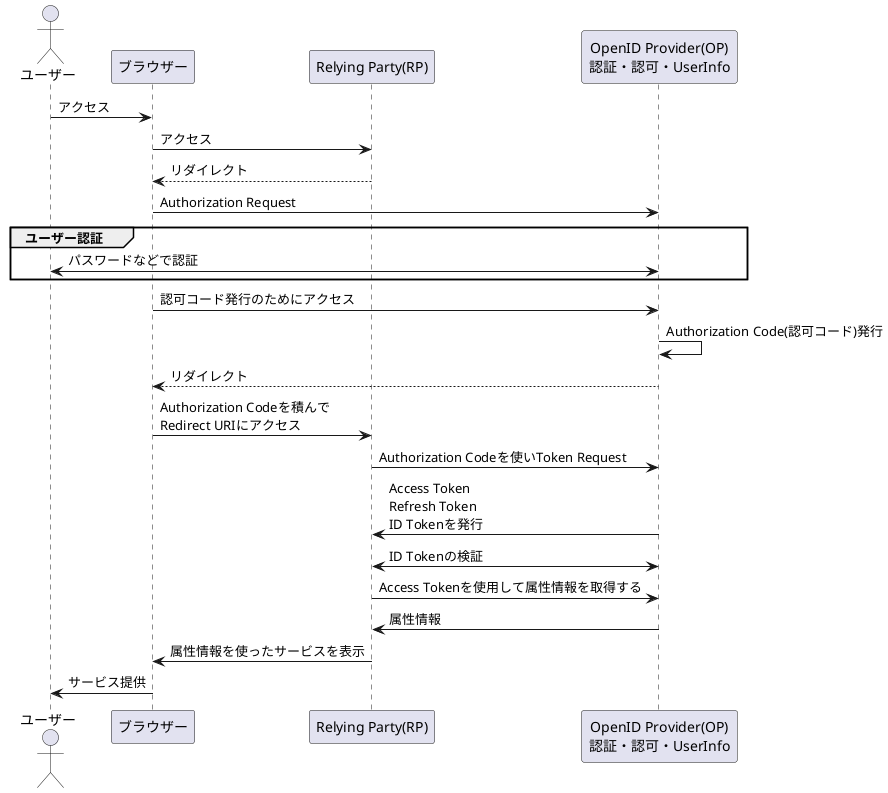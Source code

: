 @startuml
actor user as "ユーザー"
participant browser as "ブラウザー"
participant rp as "Relying Party(RP)"
participant op as "OpenID Provider(OP)\n認証・認可・UserInfo"

'処理開始
user -> browser : アクセス
browser -> rp: アクセス
rp --> browser:リダイレクト
browser -> op :Authorization Request
group ユーザー認証
op <-> user : パスワードなどで認証
end
browser -> op : 認可コード発行のためにアクセス
op -> op : Authorization Code(認可コード)発行
op --> browser: リダイレクト
browser -> rp: Authorization Codeを積んで\nRedirect URIにアクセス
rp -> op: Authorization Codeを使いToken Request
op -> rp : Access Token\nRefresh Token\nID Tokenを発行
op <-> rp : ID Tokenの検証
rp -> op : Access Tokenを使用して属性情報を取得する
op -> rp : 属性情報
rp -> browser : 属性情報を使ったサービスを表示
browser -> user : サービス提供
@enduml
